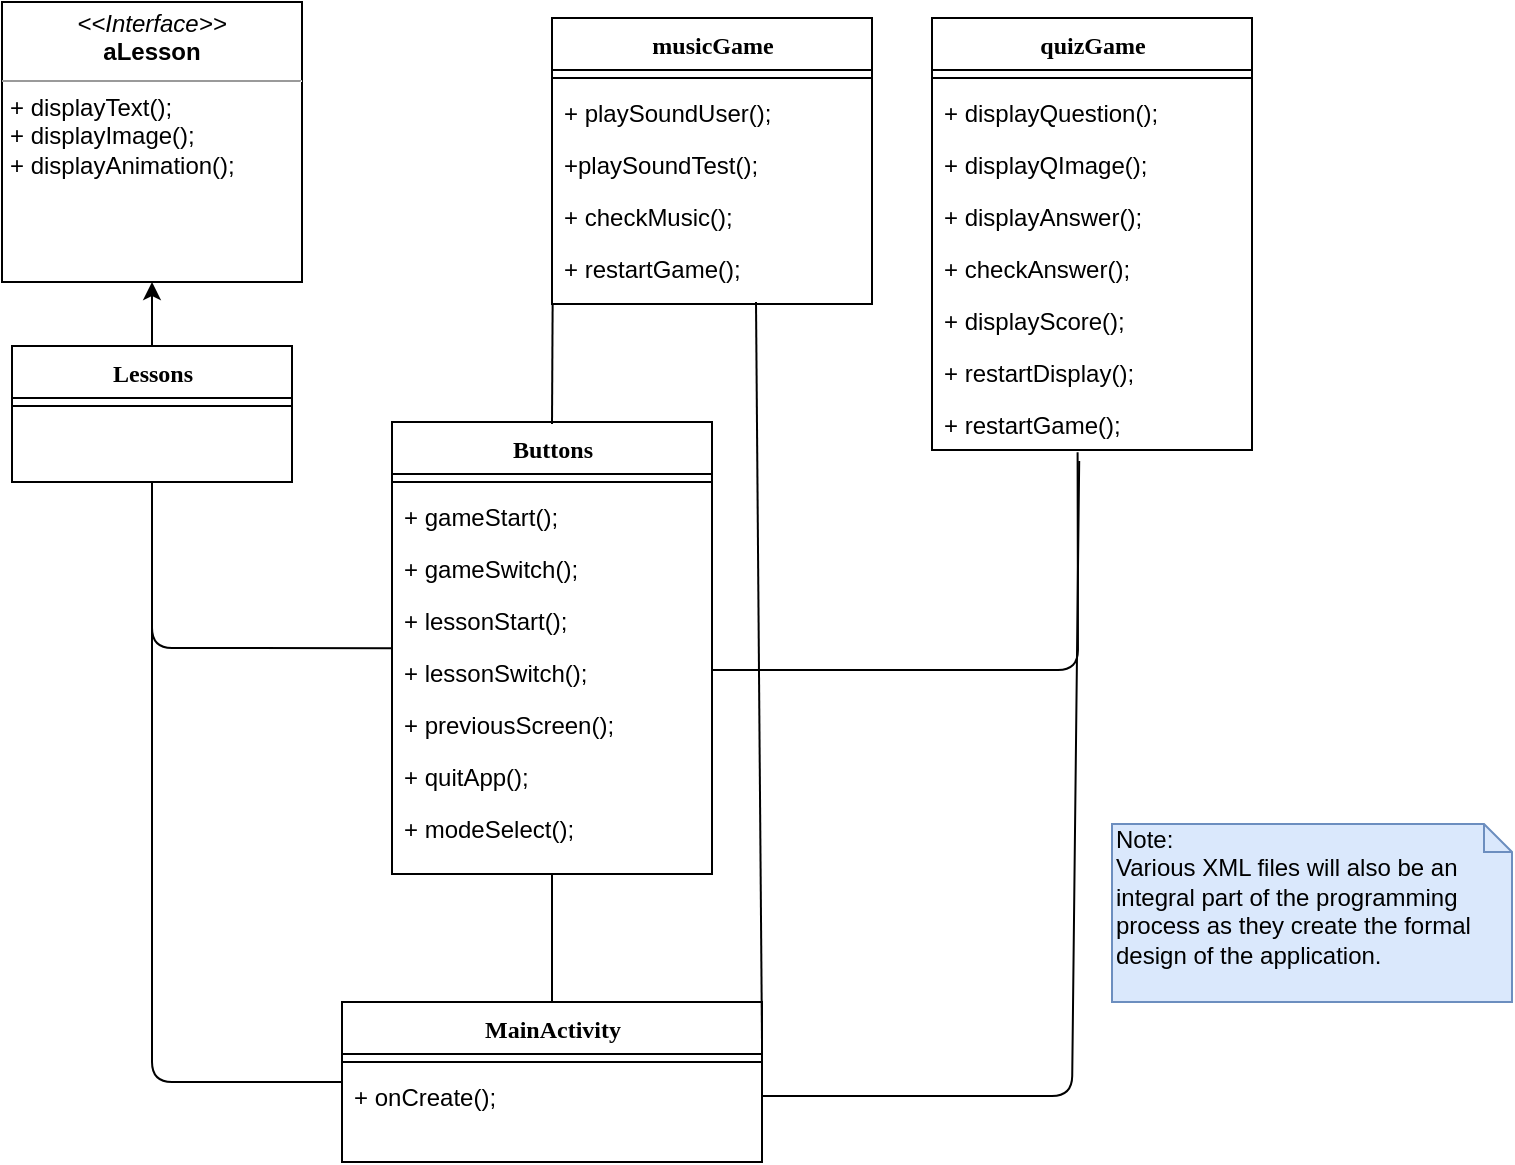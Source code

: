 <mxfile version="12.1.3" type="github" pages="1"><diagram name="Page-1" id="6133507b-19e7-1e82-6fc7-422aa6c4b21f"><mxGraphModel dx="1197" dy="625" grid="1" gridSize="10" guides="1" tooltips="1" connect="1" arrows="1" fold="1" page="1" pageScale="1" pageWidth="1100" pageHeight="850" background="#ffffff" math="0" shadow="0"><root><mxCell id="0"/><mxCell id="1" parent="0"/><mxCell id="-YcCN_nWym30Yrw_Yxaf-18" style="edgeStyle=orthogonalEdgeStyle;rounded=0;orthogonalLoop=1;jettySize=auto;html=1;exitX=0.5;exitY=0;exitDx=0;exitDy=0;" edge="1" parent="1" source="235556782a83e6d0-1" target="b94bc138ca980ef-1"><mxGeometry relative="1" as="geometry"/></mxCell><mxCell id="235556782a83e6d0-1" value="Lessons" style="swimlane;html=1;fontStyle=1;align=center;verticalAlign=top;childLayout=stackLayout;horizontal=1;startSize=26;horizontalStack=0;resizeParent=1;resizeLast=0;collapsible=1;marginBottom=0;swimlaneFillColor=#ffffff;rounded=0;shadow=0;comic=0;labelBackgroundColor=none;strokeColor=#000000;strokeWidth=1;fillColor=none;fontFamily=Verdana;fontSize=12;fontColor=#000000;" parent="1" vertex="1"><mxGeometry x="170" y="302" width="140" height="68" as="geometry"/></mxCell><mxCell id="235556782a83e6d0-6" value="" style="line;html=1;strokeWidth=1;fillColor=none;align=left;verticalAlign=middle;spacingTop=-1;spacingLeft=3;spacingRight=3;rotatable=0;labelPosition=right;points=[];portConstraint=eastwest;" parent="235556782a83e6d0-1" vertex="1"><mxGeometry y="26" width="140" height="8" as="geometry"/></mxCell><mxCell id="78961159f06e98e8-43" value="Buttons" style="swimlane;html=1;fontStyle=1;align=center;verticalAlign=top;childLayout=stackLayout;horizontal=1;startSize=26;horizontalStack=0;resizeParent=1;resizeLast=0;collapsible=1;marginBottom=0;swimlaneFillColor=#ffffff;rounded=0;shadow=0;comic=0;labelBackgroundColor=none;strokeColor=#000000;strokeWidth=1;fillColor=none;fontFamily=Verdana;fontSize=12;fontColor=#000000;" parent="1" vertex="1"><mxGeometry x="360" y="340" width="160" height="226" as="geometry"><mxRectangle x="330" y="414" width="80" height="26" as="alternateBounds"/></mxGeometry></mxCell><mxCell id="78961159f06e98e8-51" value="" style="line;html=1;strokeWidth=1;fillColor=none;align=left;verticalAlign=middle;spacingTop=-1;spacingLeft=3;spacingRight=3;rotatable=0;labelPosition=right;points=[];portConstraint=eastwest;" parent="78961159f06e98e8-43" vertex="1"><mxGeometry y="26" width="160" height="8" as="geometry"/></mxCell><mxCell id="78961159f06e98e8-52" value="+ gameStart();" style="text;html=1;strokeColor=none;fillColor=none;align=left;verticalAlign=top;spacingLeft=4;spacingRight=4;whiteSpace=wrap;overflow=hidden;rotatable=0;points=[[0,0.5],[1,0.5]];portConstraint=eastwest;" parent="78961159f06e98e8-43" vertex="1"><mxGeometry y="34" width="160" height="26" as="geometry"/></mxCell><mxCell id="b94bc138ca980ef-2" value="+ gameSwitch();" style="text;html=1;strokeColor=none;fillColor=none;align=left;verticalAlign=top;spacingLeft=4;spacingRight=4;whiteSpace=wrap;overflow=hidden;rotatable=0;points=[[0,0.5],[1,0.5]];portConstraint=eastwest;" parent="78961159f06e98e8-43" vertex="1"><mxGeometry y="60" width="160" height="26" as="geometry"/></mxCell><mxCell id="b94bc138ca980ef-3" value="+ lessonStart();" style="text;html=1;strokeColor=none;fillColor=none;align=left;verticalAlign=top;spacingLeft=4;spacingRight=4;whiteSpace=wrap;overflow=hidden;rotatable=0;points=[[0,0.5],[1,0.5]];portConstraint=eastwest;" parent="78961159f06e98e8-43" vertex="1"><mxGeometry y="86" width="160" height="26" as="geometry"/></mxCell><mxCell id="-YcCN_nWym30Yrw_Yxaf-25" value="" style="endArrow=none;html=1;entryX=0.455;entryY=1.042;entryDx=0;entryDy=0;entryPerimeter=0;" edge="1" parent="78961159f06e98e8-43" target="-YcCN_nWym30Yrw_Yxaf-17"><mxGeometry width="50" height="50" relative="1" as="geometry"><mxPoint x="160" y="124" as="sourcePoint"/><mxPoint x="210" y="74" as="targetPoint"/><Array as="points"><mxPoint x="343" y="124"/></Array></mxGeometry></mxCell><mxCell id="-YcCN_nWym30Yrw_Yxaf-1" value="+ lessonSwitch();" style="text;html=1;strokeColor=none;fillColor=none;align=left;verticalAlign=top;spacingLeft=4;spacingRight=4;whiteSpace=wrap;overflow=hidden;rotatable=0;points=[[0,0.5],[1,0.5]];portConstraint=eastwest;" vertex="1" parent="78961159f06e98e8-43"><mxGeometry y="112" width="160" height="26" as="geometry"/></mxCell><mxCell id="-YcCN_nWym30Yrw_Yxaf-5" value="+ previousScreen();" style="text;html=1;strokeColor=none;fillColor=none;align=left;verticalAlign=top;spacingLeft=4;spacingRight=4;whiteSpace=wrap;overflow=hidden;rotatable=0;points=[[0,0.5],[1,0.5]];portConstraint=eastwest;" vertex="1" parent="78961159f06e98e8-43"><mxGeometry y="138" width="160" height="26" as="geometry"/></mxCell><mxCell id="-YcCN_nWym30Yrw_Yxaf-6" value="+ quitApp();" style="text;html=1;strokeColor=none;fillColor=none;align=left;verticalAlign=top;spacingLeft=4;spacingRight=4;whiteSpace=wrap;overflow=hidden;rotatable=0;points=[[0,0.5],[1,0.5]];portConstraint=eastwest;" vertex="1" parent="78961159f06e98e8-43"><mxGeometry y="164" width="160" height="26" as="geometry"/></mxCell><mxCell id="-YcCN_nWym30Yrw_Yxaf-7" value="+ modeSelect();" style="text;html=1;strokeColor=none;fillColor=none;align=left;verticalAlign=top;spacingLeft=4;spacingRight=4;whiteSpace=wrap;overflow=hidden;rotatable=0;points=[[0,0.5],[1,0.5]];portConstraint=eastwest;" vertex="1" parent="78961159f06e98e8-43"><mxGeometry y="190" width="160" height="26" as="geometry"/></mxCell><mxCell id="78961159f06e98e8-82" value="quizGame" style="swimlane;html=1;fontStyle=1;align=center;verticalAlign=top;childLayout=stackLayout;horizontal=1;startSize=26;horizontalStack=0;resizeParent=1;resizeLast=0;collapsible=1;marginBottom=0;swimlaneFillColor=#ffffff;rounded=0;shadow=0;comic=0;labelBackgroundColor=none;strokeColor=#000000;strokeWidth=1;fillColor=none;fontFamily=Verdana;fontSize=12;fontColor=#000000;" parent="1" vertex="1"><mxGeometry x="630" y="138" width="160" height="216" as="geometry"/></mxCell><mxCell id="78961159f06e98e8-90" value="" style="line;html=1;strokeWidth=1;fillColor=none;align=left;verticalAlign=middle;spacingTop=-1;spacingLeft=3;spacingRight=3;rotatable=0;labelPosition=right;points=[];portConstraint=eastwest;" parent="78961159f06e98e8-82" vertex="1"><mxGeometry y="26" width="160" height="8" as="geometry"/></mxCell><mxCell id="78961159f06e98e8-94" value="+ displayQuestion();" style="text;html=1;strokeColor=none;fillColor=none;align=left;verticalAlign=top;spacingLeft=4;spacingRight=4;whiteSpace=wrap;overflow=hidden;rotatable=0;points=[[0,0.5],[1,0.5]];portConstraint=eastwest;" parent="78961159f06e98e8-82" vertex="1"><mxGeometry y="34" width="160" height="26" as="geometry"/></mxCell><mxCell id="b94bc138ca980ef-4" value="+ displayQImage();" style="text;html=1;strokeColor=none;fillColor=none;align=left;verticalAlign=top;spacingLeft=4;spacingRight=4;whiteSpace=wrap;overflow=hidden;rotatable=0;points=[[0,0.5],[1,0.5]];portConstraint=eastwest;" parent="78961159f06e98e8-82" vertex="1"><mxGeometry y="60" width="160" height="26" as="geometry"/></mxCell><mxCell id="-YcCN_nWym30Yrw_Yxaf-13" value="+ displayAnswer();" style="text;html=1;strokeColor=none;fillColor=none;align=left;verticalAlign=top;spacingLeft=4;spacingRight=4;whiteSpace=wrap;overflow=hidden;rotatable=0;points=[[0,0.5],[1,0.5]];portConstraint=eastwest;" vertex="1" parent="78961159f06e98e8-82"><mxGeometry y="86" width="160" height="26" as="geometry"/></mxCell><mxCell id="-YcCN_nWym30Yrw_Yxaf-14" value="+ checkAnswer();" style="text;html=1;strokeColor=none;fillColor=none;align=left;verticalAlign=top;spacingLeft=4;spacingRight=4;whiteSpace=wrap;overflow=hidden;rotatable=0;points=[[0,0.5],[1,0.5]];portConstraint=eastwest;" vertex="1" parent="78961159f06e98e8-82"><mxGeometry y="112" width="160" height="26" as="geometry"/></mxCell><mxCell id="-YcCN_nWym30Yrw_Yxaf-15" value="+ displayScore();" style="text;html=1;strokeColor=none;fillColor=none;align=left;verticalAlign=top;spacingLeft=4;spacingRight=4;whiteSpace=wrap;overflow=hidden;rotatable=0;points=[[0,0.5],[1,0.5]];portConstraint=eastwest;" vertex="1" parent="78961159f06e98e8-82"><mxGeometry y="138" width="160" height="26" as="geometry"/></mxCell><mxCell id="-YcCN_nWym30Yrw_Yxaf-16" value="+ restartDisplay();" style="text;html=1;strokeColor=none;fillColor=none;align=left;verticalAlign=top;spacingLeft=4;spacingRight=4;whiteSpace=wrap;overflow=hidden;rotatable=0;points=[[0,0.5],[1,0.5]];portConstraint=eastwest;" vertex="1" parent="78961159f06e98e8-82"><mxGeometry y="164" width="160" height="26" as="geometry"/></mxCell><mxCell id="-YcCN_nWym30Yrw_Yxaf-17" value="+ restartGame();" style="text;html=1;strokeColor=none;fillColor=none;align=left;verticalAlign=top;spacingLeft=4;spacingRight=4;whiteSpace=wrap;overflow=hidden;rotatable=0;points=[[0,0.5],[1,0.5]];portConstraint=eastwest;" vertex="1" parent="78961159f06e98e8-82"><mxGeometry y="190" width="160" height="26" as="geometry"/></mxCell><mxCell id="78961159f06e98e8-108" value="musicGame" style="swimlane;html=1;fontStyle=1;align=center;verticalAlign=top;childLayout=stackLayout;horizontal=1;startSize=26;horizontalStack=0;resizeParent=1;resizeLast=0;collapsible=1;marginBottom=0;swimlaneFillColor=#ffffff;rounded=0;shadow=0;comic=0;labelBackgroundColor=none;strokeColor=#000000;strokeWidth=1;fillColor=none;fontFamily=Verdana;fontSize=12;fontColor=#000000;" parent="1" vertex="1"><mxGeometry x="440" y="138" width="160" height="143" as="geometry"/></mxCell><mxCell id="78961159f06e98e8-116" value="" style="line;html=1;strokeWidth=1;fillColor=none;align=left;verticalAlign=middle;spacingTop=-1;spacingLeft=3;spacingRight=3;rotatable=0;labelPosition=right;points=[];portConstraint=eastwest;" parent="78961159f06e98e8-108" vertex="1"><mxGeometry y="26" width="160" height="8" as="geometry"/></mxCell><mxCell id="78961159f06e98e8-117" value="+ playSoundUser();" style="text;html=1;strokeColor=none;fillColor=none;align=left;verticalAlign=top;spacingLeft=4;spacingRight=4;whiteSpace=wrap;overflow=hidden;rotatable=0;points=[[0,0.5],[1,0.5]];portConstraint=eastwest;" parent="78961159f06e98e8-108" vertex="1"><mxGeometry y="34" width="160" height="26" as="geometry"/></mxCell><mxCell id="-YcCN_nWym30Yrw_Yxaf-8" value="+playSoundTest();" style="text;html=1;strokeColor=none;fillColor=none;align=left;verticalAlign=top;spacingLeft=4;spacingRight=4;whiteSpace=wrap;overflow=hidden;rotatable=0;points=[[0,0.5],[1,0.5]];portConstraint=eastwest;" vertex="1" parent="78961159f06e98e8-108"><mxGeometry y="60" width="160" height="26" as="geometry"/></mxCell><mxCell id="-YcCN_nWym30Yrw_Yxaf-9" value="+ checkMusic();" style="text;html=1;strokeColor=none;fillColor=none;align=left;verticalAlign=top;spacingLeft=4;spacingRight=4;whiteSpace=wrap;overflow=hidden;rotatable=0;points=[[0,0.5],[1,0.5]];portConstraint=eastwest;" vertex="1" parent="78961159f06e98e8-108"><mxGeometry y="86" width="160" height="26" as="geometry"/></mxCell><mxCell id="-YcCN_nWym30Yrw_Yxaf-10" value="+ restartGame();" style="text;html=1;strokeColor=none;fillColor=none;align=left;verticalAlign=top;spacingLeft=4;spacingRight=4;whiteSpace=wrap;overflow=hidden;rotatable=0;points=[[0,0.5],[1,0.5]];portConstraint=eastwest;" vertex="1" parent="78961159f06e98e8-108"><mxGeometry y="112" width="160" height="26" as="geometry"/></mxCell><mxCell id="b94bc138ca980ef-1" value="&lt;p style=&quot;margin: 0px ; margin-top: 4px ; text-align: center&quot;&gt;&lt;i&gt;&amp;lt;&amp;lt;Interface&amp;gt;&amp;gt;&lt;/i&gt;&lt;br&gt;&lt;b&gt;aLesson&lt;/b&gt;&lt;/p&gt;&lt;hr size=&quot;1&quot;&gt;&lt;p style=&quot;margin: 0px ; margin-left: 4px&quot;&gt;+ displayText();&lt;/p&gt;&lt;p style=&quot;margin: 0px ; margin-left: 4px&quot;&gt;+ displayImage();&lt;/p&gt;&lt;p style=&quot;margin: 0px ; margin-left: 4px&quot;&gt;+ displayAnimation();&lt;/p&gt;" style="verticalAlign=top;align=left;overflow=fill;fontSize=12;fontFamily=Helvetica;html=1;rounded=0;shadow=0;comic=0;labelBackgroundColor=none;strokeColor=#000000;strokeWidth=1;fillColor=#ffffff;" parent="1" vertex="1"><mxGeometry x="165" y="130" width="150" height="140" as="geometry"/></mxCell><mxCell id="-YcCN_nWym30Yrw_Yxaf-19" value="MainActivity" style="swimlane;html=1;fontStyle=1;align=center;verticalAlign=top;childLayout=stackLayout;horizontal=1;startSize=26;horizontalStack=0;resizeParent=1;resizeLast=0;collapsible=1;marginBottom=0;swimlaneFillColor=#ffffff;rounded=0;shadow=0;comic=0;labelBackgroundColor=none;strokeColor=#000000;strokeWidth=1;fillColor=none;fontFamily=Verdana;fontSize=12;fontColor=#000000;" vertex="1" parent="1"><mxGeometry x="335" y="630" width="210" height="80" as="geometry"/></mxCell><mxCell id="-YcCN_nWym30Yrw_Yxaf-20" value="" style="line;html=1;strokeWidth=1;fillColor=none;align=left;verticalAlign=middle;spacingTop=-1;spacingLeft=3;spacingRight=3;rotatable=0;labelPosition=right;points=[];portConstraint=eastwest;" vertex="1" parent="-YcCN_nWym30Yrw_Yxaf-19"><mxGeometry y="26" width="210" height="8" as="geometry"/></mxCell><mxCell id="-YcCN_nWym30Yrw_Yxaf-21" value="+ onCreate();" style="text;html=1;strokeColor=none;fillColor=none;align=left;verticalAlign=top;spacingLeft=4;spacingRight=4;whiteSpace=wrap;overflow=hidden;rotatable=0;points=[[0,0.5],[1,0.5]];portConstraint=eastwest;" vertex="1" parent="-YcCN_nWym30Yrw_Yxaf-19"><mxGeometry y="34" width="210" height="26" as="geometry"/></mxCell><mxCell id="-YcCN_nWym30Yrw_Yxaf-26" value="" style="endArrow=none;html=1;entryX=0.002;entryY=1.173;entryDx=0;entryDy=0;entryPerimeter=0;" edge="1" parent="1" target="-YcCN_nWym30Yrw_Yxaf-10"><mxGeometry width="50" height="50" relative="1" as="geometry"><mxPoint x="440" y="341" as="sourcePoint"/><mxPoint x="520" y="302" as="targetPoint"/></mxGeometry></mxCell><mxCell id="-YcCN_nWym30Yrw_Yxaf-27" value="" style="endArrow=none;html=1;entryX=0.455;entryY=1.042;entryDx=0;entryDy=0;entryPerimeter=0;exitX=0.5;exitY=1;exitDx=0;exitDy=0;" edge="1" parent="1" source="235556782a83e6d0-1"><mxGeometry width="50" height="50" relative="1" as="geometry"><mxPoint x="177" y="562" as="sourcePoint"/><mxPoint x="359.8" y="453.092" as="targetPoint"/><Array as="points"><mxPoint x="240" y="453"/></Array></mxGeometry></mxCell><mxCell id="-YcCN_nWym30Yrw_Yxaf-28" value="" style="endArrow=none;html=1;exitX=1;exitY=0.5;exitDx=0;exitDy=0;entryX=0.46;entryY=1.212;entryDx=0;entryDy=0;entryPerimeter=0;" edge="1" parent="1" source="-YcCN_nWym30Yrw_Yxaf-21" target="-YcCN_nWym30Yrw_Yxaf-17"><mxGeometry width="50" height="50" relative="1" as="geometry"><mxPoint x="590" y="675" as="sourcePoint"/><mxPoint x="700" y="460" as="targetPoint"/><Array as="points"><mxPoint x="700" y="677"/></Array></mxGeometry></mxCell><mxCell id="-YcCN_nWym30Yrw_Yxaf-29" value="" style="endArrow=none;html=1;exitX=1;exitY=0.25;exitDx=0;exitDy=0;" edge="1" parent="1" source="-YcCN_nWym30Yrw_Yxaf-19"><mxGeometry width="50" height="50" relative="1" as="geometry"><mxPoint x="542" y="580" as="sourcePoint"/><mxPoint x="542" y="280" as="targetPoint"/></mxGeometry></mxCell><mxCell id="-YcCN_nWym30Yrw_Yxaf-30" value="" style="endArrow=none;html=1;exitX=0.5;exitY=0;exitDx=0;exitDy=0;entryX=0.5;entryY=1;entryDx=0;entryDy=0;" edge="1" parent="1" source="-YcCN_nWym30Yrw_Yxaf-19" target="78961159f06e98e8-43"><mxGeometry width="50" height="50" relative="1" as="geometry"><mxPoint x="450" y="610" as="sourcePoint"/><mxPoint x="410" y="590" as="targetPoint"/></mxGeometry></mxCell><mxCell id="-YcCN_nWym30Yrw_Yxaf-31" value="" style="endArrow=none;html=1;exitX=0;exitY=0.5;exitDx=0;exitDy=0;" edge="1" parent="1" source="-YcCN_nWym30Yrw_Yxaf-19"><mxGeometry width="50" height="50" relative="1" as="geometry"><mxPoint x="120" y="619" as="sourcePoint"/><mxPoint x="240" y="440" as="targetPoint"/><Array as="points"><mxPoint x="240" y="670"/></Array></mxGeometry></mxCell><mxCell id="-YcCN_nWym30Yrw_Yxaf-32" value="Note:&lt;br&gt;Various XML files will also be an integral part of the programming process as they create the formal design of the application." style="shape=note;whiteSpace=wrap;html=1;size=14;verticalAlign=top;align=left;spacingTop=-6;fillColor=#dae8fc;strokeColor=#6c8ebf;" vertex="1" parent="1"><mxGeometry x="720" y="541" width="200" height="89" as="geometry"/></mxCell></root></mxGraphModel></diagram></mxfile>
